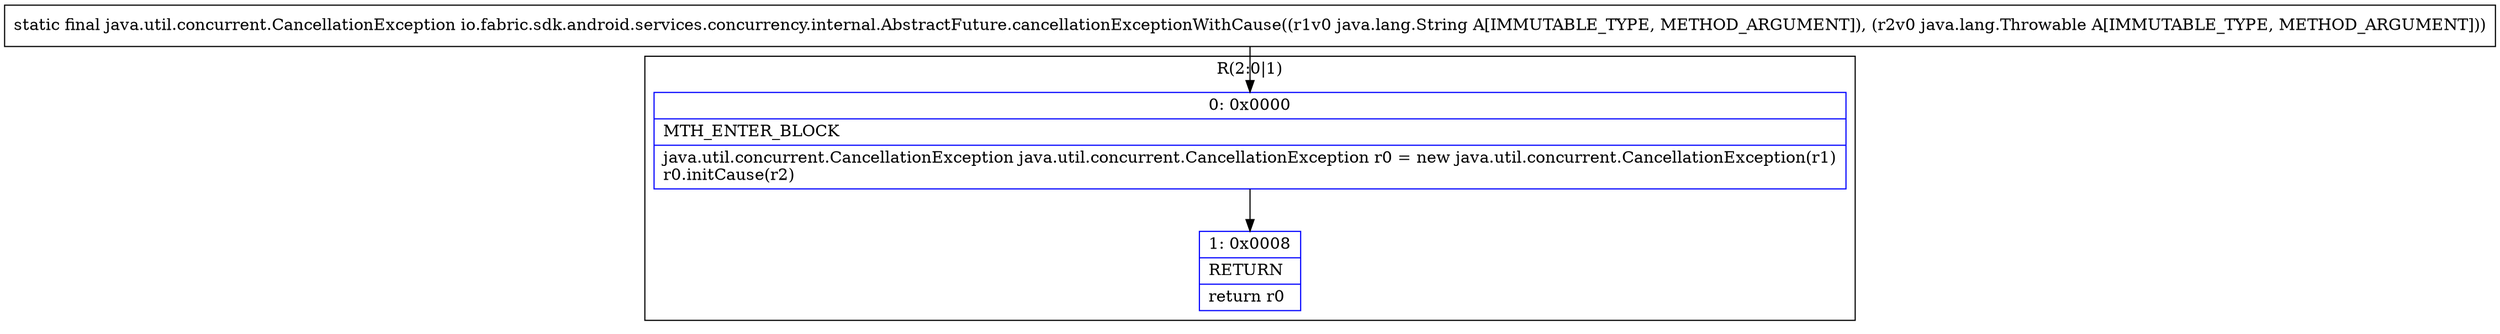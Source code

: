 digraph "CFG forio.fabric.sdk.android.services.concurrency.internal.AbstractFuture.cancellationExceptionWithCause(Ljava\/lang\/String;Ljava\/lang\/Throwable;)Ljava\/util\/concurrent\/CancellationException;" {
subgraph cluster_Region_154499953 {
label = "R(2:0|1)";
node [shape=record,color=blue];
Node_0 [shape=record,label="{0\:\ 0x0000|MTH_ENTER_BLOCK\l|java.util.concurrent.CancellationException java.util.concurrent.CancellationException r0 = new java.util.concurrent.CancellationException(r1)\lr0.initCause(r2)\l}"];
Node_1 [shape=record,label="{1\:\ 0x0008|RETURN\l|return r0\l}"];
}
MethodNode[shape=record,label="{static final java.util.concurrent.CancellationException io.fabric.sdk.android.services.concurrency.internal.AbstractFuture.cancellationExceptionWithCause((r1v0 java.lang.String A[IMMUTABLE_TYPE, METHOD_ARGUMENT]), (r2v0 java.lang.Throwable A[IMMUTABLE_TYPE, METHOD_ARGUMENT])) }"];
MethodNode -> Node_0;
Node_0 -> Node_1;
}

